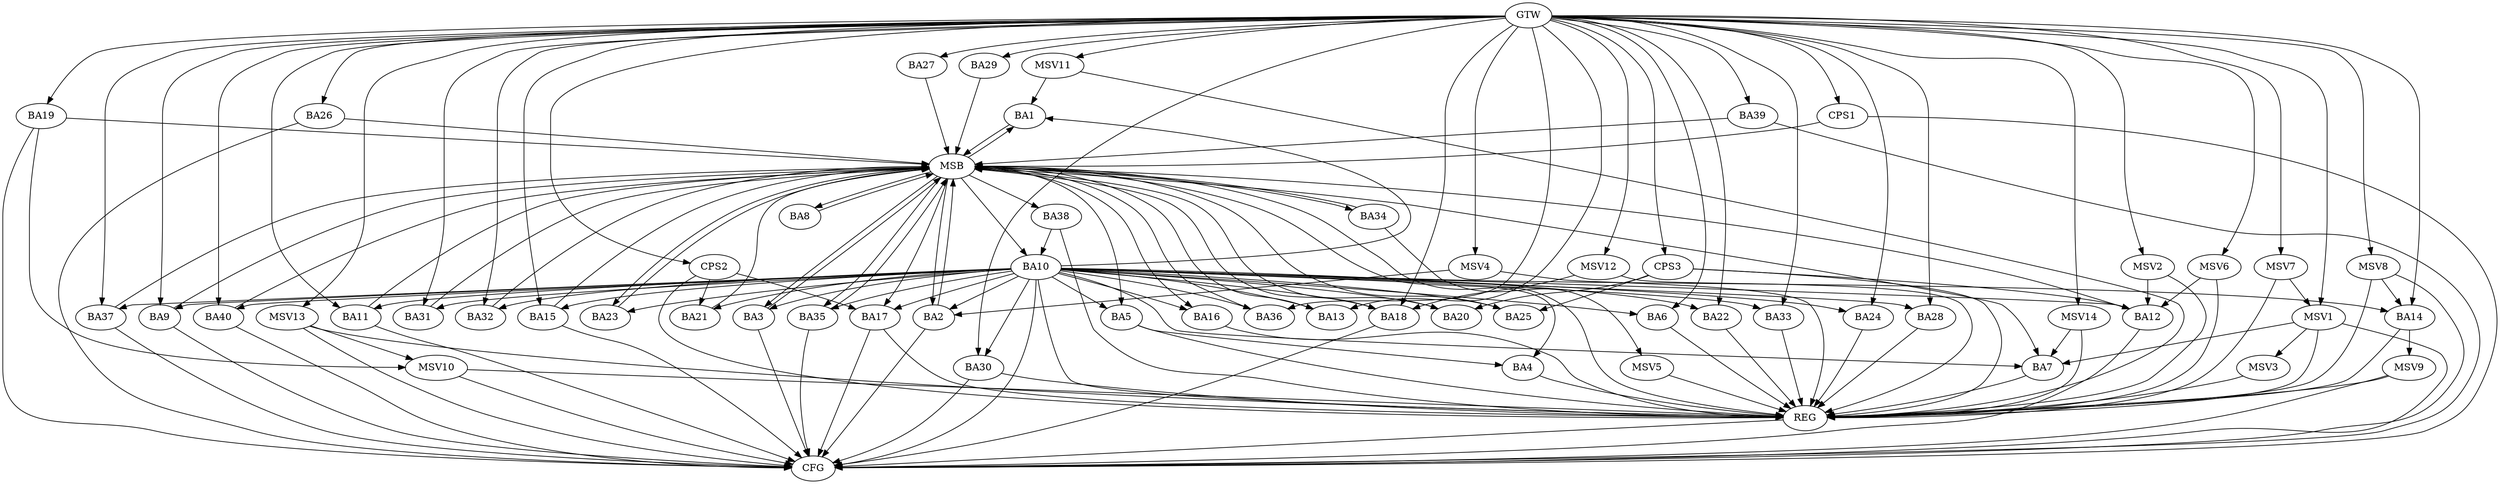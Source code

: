 strict digraph G {
  BA1 [ label="BA1" ];
  BA2 [ label="BA2" ];
  BA3 [ label="BA3" ];
  BA4 [ label="BA4" ];
  BA5 [ label="BA5" ];
  BA6 [ label="BA6" ];
  BA7 [ label="BA7" ];
  BA8 [ label="BA8" ];
  BA9 [ label="BA9" ];
  BA10 [ label="BA10" ];
  BA11 [ label="BA11" ];
  BA12 [ label="BA12" ];
  BA13 [ label="BA13" ];
  BA14 [ label="BA14" ];
  BA15 [ label="BA15" ];
  BA16 [ label="BA16" ];
  BA17 [ label="BA17" ];
  BA18 [ label="BA18" ];
  BA19 [ label="BA19" ];
  BA20 [ label="BA20" ];
  BA21 [ label="BA21" ];
  BA22 [ label="BA22" ];
  BA23 [ label="BA23" ];
  BA24 [ label="BA24" ];
  BA25 [ label="BA25" ];
  BA26 [ label="BA26" ];
  BA27 [ label="BA27" ];
  BA28 [ label="BA28" ];
  BA29 [ label="BA29" ];
  BA30 [ label="BA30" ];
  BA31 [ label="BA31" ];
  BA32 [ label="BA32" ];
  BA33 [ label="BA33" ];
  BA34 [ label="BA34" ];
  BA35 [ label="BA35" ];
  BA36 [ label="BA36" ];
  BA37 [ label="BA37" ];
  BA38 [ label="BA38" ];
  BA39 [ label="BA39" ];
  BA40 [ label="BA40" ];
  CPS1 [ label="CPS1" ];
  CPS2 [ label="CPS2" ];
  CPS3 [ label="CPS3" ];
  GTW [ label="GTW" ];
  REG [ label="REG" ];
  MSB [ label="MSB" ];
  CFG [ label="CFG" ];
  MSV1 [ label="MSV1" ];
  MSV2 [ label="MSV2" ];
  MSV3 [ label="MSV3" ];
  MSV4 [ label="MSV4" ];
  MSV5 [ label="MSV5" ];
  MSV6 [ label="MSV6" ];
  MSV7 [ label="MSV7" ];
  MSV8 [ label="MSV8" ];
  MSV9 [ label="MSV9" ];
  MSV10 [ label="MSV10" ];
  MSV11 [ label="MSV11" ];
  MSV12 [ label="MSV12" ];
  MSV13 [ label="MSV13" ];
  MSV14 [ label="MSV14" ];
  BA5 -> BA4;
  BA10 -> BA7;
  BA38 -> BA10;
  CPS2 -> BA21;
  CPS2 -> BA17;
  CPS3 -> BA20;
  CPS3 -> BA25;
  CPS3 -> BA12;
  GTW -> BA6;
  GTW -> BA9;
  GTW -> BA11;
  GTW -> BA13;
  GTW -> BA14;
  GTW -> BA15;
  GTW -> BA18;
  GTW -> BA19;
  GTW -> BA22;
  GTW -> BA24;
  GTW -> BA26;
  GTW -> BA27;
  GTW -> BA28;
  GTW -> BA29;
  GTW -> BA30;
  GTW -> BA31;
  GTW -> BA32;
  GTW -> BA33;
  GTW -> BA36;
  GTW -> BA37;
  GTW -> BA39;
  GTW -> BA40;
  GTW -> CPS1;
  GTW -> CPS2;
  GTW -> CPS3;
  BA4 -> REG;
  BA5 -> REG;
  BA6 -> REG;
  BA7 -> REG;
  BA10 -> REG;
  BA14 -> REG;
  BA16 -> REG;
  BA17 -> REG;
  BA22 -> REG;
  BA24 -> REG;
  BA28 -> REG;
  BA30 -> REG;
  BA33 -> REG;
  BA38 -> REG;
  CPS2 -> REG;
  CPS3 -> REG;
  BA1 -> MSB;
  MSB -> BA2;
  MSB -> REG;
  BA2 -> MSB;
  MSB -> BA1;
  BA3 -> MSB;
  BA8 -> MSB;
  MSB -> BA4;
  BA9 -> MSB;
  MSB -> BA3;
  BA11 -> MSB;
  BA12 -> MSB;
  MSB -> BA7;
  BA13 -> MSB;
  MSB -> BA10;
  BA15 -> MSB;
  BA18 -> MSB;
  MSB -> BA5;
  BA19 -> MSB;
  BA20 -> MSB;
  BA21 -> MSB;
  BA23 -> MSB;
  BA25 -> MSB;
  BA26 -> MSB;
  BA27 -> MSB;
  BA29 -> MSB;
  BA31 -> MSB;
  MSB -> BA16;
  BA32 -> MSB;
  BA34 -> MSB;
  MSB -> BA8;
  BA35 -> MSB;
  MSB -> BA34;
  BA36 -> MSB;
  BA37 -> MSB;
  MSB -> BA17;
  BA39 -> MSB;
  BA40 -> MSB;
  CPS1 -> MSB;
  MSB -> BA35;
  MSB -> BA23;
  MSB -> BA38;
  BA35 -> CFG;
  BA9 -> CFG;
  BA12 -> CFG;
  BA10 -> CFG;
  BA18 -> CFG;
  BA11 -> CFG;
  BA19 -> CFG;
  BA26 -> CFG;
  BA15 -> CFG;
  BA17 -> CFG;
  BA40 -> CFG;
  BA30 -> CFG;
  BA2 -> CFG;
  BA37 -> CFG;
  CPS1 -> CFG;
  BA3 -> CFG;
  BA39 -> CFG;
  REG -> CFG;
  BA10 -> BA21;
  BA10 -> BA2;
  BA10 -> BA28;
  BA10 -> BA35;
  BA10 -> BA6;
  BA10 -> BA5;
  BA10 -> BA23;
  BA10 -> BA20;
  BA10 -> BA13;
  BA10 -> BA24;
  BA10 -> BA17;
  BA10 -> BA32;
  BA10 -> BA40;
  BA10 -> BA33;
  BA10 -> BA25;
  BA10 -> BA18;
  BA10 -> BA3;
  BA10 -> BA12;
  BA10 -> BA31;
  BA10 -> BA14;
  BA10 -> BA9;
  BA10 -> BA1;
  BA10 -> BA16;
  BA10 -> BA22;
  BA10 -> BA11;
  BA10 -> BA36;
  BA10 -> BA15;
  BA10 -> BA30;
  BA10 -> BA37;
  MSV1 -> BA7;
  GTW -> MSV1;
  MSV1 -> REG;
  MSV1 -> CFG;
  MSV2 -> BA12;
  GTW -> MSV2;
  MSV2 -> REG;
  MSV1 -> MSV3;
  MSV3 -> REG;
  MSV4 -> BA2;
  GTW -> MSV4;
  MSV4 -> REG;
  BA34 -> MSV5;
  MSV5 -> REG;
  MSV6 -> BA12;
  GTW -> MSV6;
  MSV6 -> REG;
  MSV7 -> MSV1;
  GTW -> MSV7;
  MSV7 -> REG;
  MSV8 -> BA14;
  GTW -> MSV8;
  MSV8 -> REG;
  MSV8 -> CFG;
  BA14 -> MSV9;
  MSV9 -> REG;
  MSV9 -> CFG;
  BA19 -> MSV10;
  MSV10 -> REG;
  MSV10 -> CFG;
  MSV11 -> BA1;
  GTW -> MSV11;
  MSV11 -> REG;
  MSV12 -> BA18;
  GTW -> MSV12;
  MSV12 -> REG;
  MSV13 -> MSV10;
  GTW -> MSV13;
  MSV13 -> REG;
  MSV13 -> CFG;
  MSV14 -> BA7;
  GTW -> MSV14;
  MSV14 -> REG;
}
